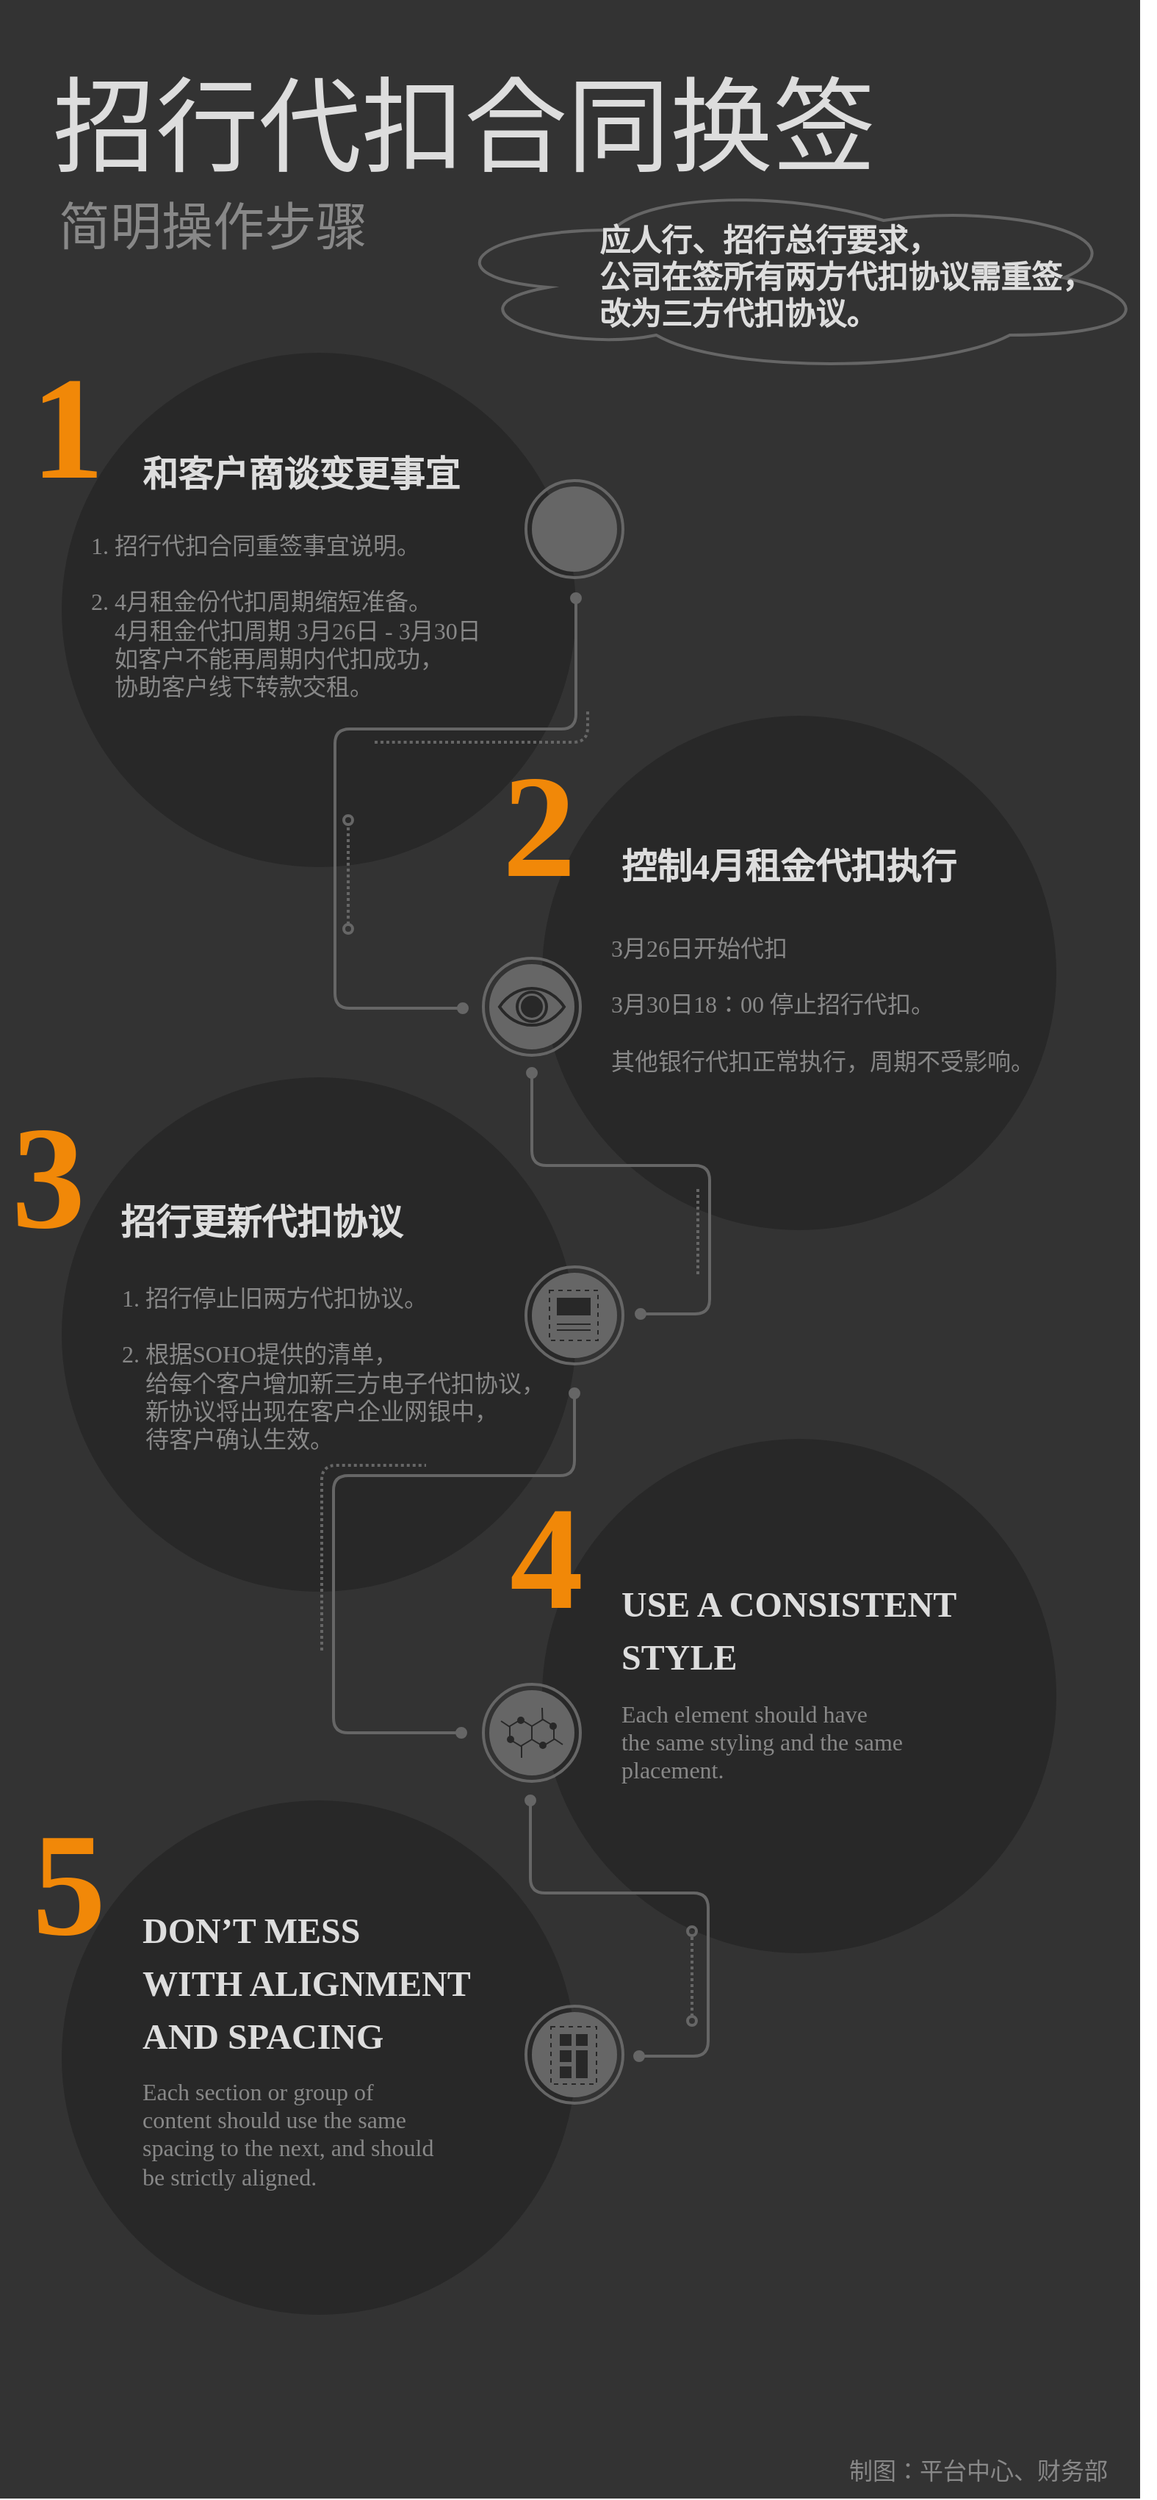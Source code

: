 <mxfile version="14.4.7" type="github">
  <diagram id="6a731a19-8d31-9384-78a2-239565b7b9f0" name="Page-1">
    <mxGraphModel dx="595" dy="791" grid="1" gridSize="10" guides="1" tooltips="1" connect="1" arrows="1" fold="1" page="1" pageScale="1" pageWidth="827" pageHeight="1169" background="#ffffff" math="0" shadow="0">
      <root>
        <mxCell id="0" />
        <mxCell id="1" parent="0" />
        <mxCell id="979" value="" style="whiteSpace=wrap;html=1;strokeColor=none;fillColor=#333333;fontFamily=Verdana;fontSize=24;fontColor=#FFFFFF;align=center;" parent="1" vertex="1">
          <mxGeometry x="854" y="31" width="776" height="1700" as="geometry" />
        </mxCell>
        <mxCell id="980" value="" style="ellipse;whiteSpace=wrap;html=1;fontFamily=Verdana;fontSize=16;fontColor=#DDDDDD;strokeColor=none;fillColor=#282828;" parent="1" vertex="1">
          <mxGeometry x="896" y="271" width="350" height="350" as="geometry" />
        </mxCell>
        <mxCell id="981" value="" style="ellipse;whiteSpace=wrap;html=1;fontFamily=Verdana;fontSize=16;fontColor=#DDDDDD;strokeColor=none;fillColor=#282828;" parent="1" vertex="1">
          <mxGeometry x="896" y="764" width="350" height="350" as="geometry" />
        </mxCell>
        <mxCell id="982" value="" style="ellipse;whiteSpace=wrap;html=1;fontFamily=Verdana;fontSize=16;fontColor=#DDDDDD;strokeColor=none;fillColor=#282828;" parent="1" vertex="1">
          <mxGeometry x="896" y="1256" width="350" height="350" as="geometry" />
        </mxCell>
        <mxCell id="983" value="" style="ellipse;whiteSpace=wrap;html=1;fontFamily=Verdana;fontSize=16;fontColor=#DDDDDD;strokeColor=none;fillColor=#282828;" parent="1" vertex="1">
          <mxGeometry x="1223" y="1010" width="350" height="350" as="geometry" />
        </mxCell>
        <mxCell id="984" value="" style="ellipse;whiteSpace=wrap;html=1;fontFamily=Verdana;fontSize=16;fontColor=#DDDDDD;strokeColor=none;fillColor=#282828;" parent="1" vertex="1">
          <mxGeometry x="1223" y="518" width="350" height="350" as="geometry" />
        </mxCell>
        <mxCell id="987" value="2" style="text;html=1;resizable=0;points=[];autosize=1;align=left;verticalAlign=top;spacingTop=-4;fontSize=100;fontFamily=Verdana;fontColor=#F18808;fontStyle=1" parent="1" vertex="1">
          <mxGeometry x="1194" y="531" width="74" height="120" as="geometry" />
        </mxCell>
        <mxCell id="989" value="4" style="text;html=1;resizable=0;points=[];autosize=1;align=left;verticalAlign=top;spacingTop=-4;fontSize=100;fontFamily=Verdana;fontColor=#F18808;fontStyle=1" parent="1" vertex="1">
          <mxGeometry x="1199" y="1029" width="74" height="120" as="geometry" />
        </mxCell>
        <mxCell id="990" value="5" style="text;html=1;resizable=0;points=[];autosize=1;align=left;verticalAlign=top;spacingTop=-4;fontSize=100;fontFamily=Verdana;fontColor=#F18808;fontStyle=1" parent="1" vertex="1">
          <mxGeometry x="874" y="1251" width="74" height="120" as="geometry" />
        </mxCell>
        <mxCell id="991" value="&lt;div&gt;1. 招行代扣合同重签事宜说明。&lt;/div&gt;&lt;div&gt;&lt;br&gt;&lt;/div&gt;&lt;div&gt;2. 4月租金份代扣周期缩短准备。&lt;br&gt;&amp;nbsp;&amp;nbsp;&amp;nbsp; 4月租金代扣周期 3月26日 - 3月30日&lt;/div&gt;&lt;div&gt;&amp;nbsp;&amp;nbsp;&amp;nbsp; 如客户不能再周期内代扣成功，&lt;/div&gt;&lt;div&gt;&amp;nbsp;&amp;nbsp;&amp;nbsp; 协助客户线下转款交租。&lt;br&gt;&lt;/div&gt;" style="text;resizable=0;points=[];autosize=1;align=left;verticalAlign=top;spacingTop=-4;fontSize=16;fontFamily=Verdana;fontColor=#888888;html=1;" parent="1" vertex="1">
          <mxGeometry x="913.5" y="390" width="310" height="120" as="geometry" />
        </mxCell>
        <mxCell id="992" value="招行代扣合同换签" style="whiteSpace=wrap;html=1;strokeColor=none;fillColor=none;fontFamily=Verdana;fontSize=70;fontColor=#dddddd;align=left;" parent="1" vertex="1">
          <mxGeometry x="888" y="79" width="700" height="78" as="geometry" />
        </mxCell>
        <mxCell id="993" value="简明操作步骤" style="text;html=1;resizable=0;points=[];autosize=1;align=left;verticalAlign=top;spacingTop=-4;fontSize=35;fontFamily=Verdana;fontColor=#888888;" parent="1" vertex="1">
          <mxGeometry x="892" y="163" width="230" height="40" as="geometry" />
        </mxCell>
        <mxCell id="994" value="控制4月租金代扣执行" style="text;html=1;resizable=0;points=[];autosize=1;align=left;verticalAlign=top;spacingTop=-4;fontSize=24;fontFamily=Verdana;fontColor=#DDDDDD;fontStyle=1" parent="1" vertex="1">
          <mxGeometry x="1275" y="604" width="250" height="30" as="geometry" />
        </mxCell>
        <mxCell id="996" value="&lt;div style=&quot;line-height: 150%&quot;&gt;USE A CONSISTENT&amp;nbsp;&lt;br&gt;&lt;span&gt;STYLE&lt;/span&gt;&lt;/div&gt;" style="text;html=1;resizable=0;points=[];autosize=1;align=left;verticalAlign=top;spacingTop=-4;fontSize=24;fontFamily=Verdana;fontColor=#DDDDDD;fontStyle=1" parent="1" vertex="1">
          <mxGeometry x="1275" y="1102" width="270" height="70" as="geometry" />
        </mxCell>
        <mxCell id="997" value="&lt;div style=&quot;line-height: 150%&quot;&gt;DON’T MESS&amp;nbsp;&lt;br&gt;&lt;span&gt;WITH ALIGNMENT&amp;nbsp;&lt;br&gt;&lt;/span&gt;&lt;span&gt;AND SPACING&lt;/span&gt;&lt;/div&gt;" style="text;html=1;resizable=0;points=[];autosize=1;align=left;verticalAlign=top;spacingTop=-4;fontSize=24;fontFamily=Verdana;fontColor=#DDDDDD;fontStyle=1" parent="1" vertex="1">
          <mxGeometry x="949.0" y="1324" width="240" height="110" as="geometry" />
        </mxCell>
        <mxCell id="999" value="&lt;div&gt;3月26日开始代扣&lt;/div&gt;&lt;div&gt;&lt;br&gt;&lt;/div&gt;&lt;div&gt;3月30日18：00 停止&lt;span&gt;招行代扣。&lt;/span&gt;&lt;/div&gt;&lt;div&gt;&lt;span&gt;&lt;br&gt;&lt;/span&gt;&lt;/div&gt;&lt;div&gt;&lt;span&gt;其他银行代扣正常执行，周期不受影响。&lt;/span&gt;&lt;/div&gt;" style="text;html=1;resizable=0;points=[];autosize=1;align=left;verticalAlign=top;spacingTop=-4;fontSize=16;fontColor=#888888;fontFamily=Verdana;" parent="1" vertex="1">
          <mxGeometry x="1268" y="663.5" width="300" height="100" as="geometry" />
        </mxCell>
        <mxCell id="1002" value="&lt;div&gt;1. 招行停止旧两方代扣协议。&lt;/div&gt;&lt;div&gt;&lt;br&gt;&lt;/div&gt;&lt;div&gt;2. 根据SOHO提供的清单，&lt;/div&gt;&lt;div&gt;&amp;nbsp;&amp;nbsp;&amp;nbsp; 给每个客户增加新三方电子代扣协议，&lt;/div&gt;&lt;div&gt;&amp;nbsp;&amp;nbsp;&amp;nbsp; 新协议将出现在客户企业网银中，&lt;/div&gt;&lt;div&gt;&amp;nbsp;&amp;nbsp;&amp;nbsp; 待客户确认生效。&lt;br&gt;&lt;/div&gt;" style="text;html=1;resizable=0;points=[];autosize=1;align=left;verticalAlign=top;spacingTop=-4;fontSize=16;fontColor=#888888;fontFamily=Verdana;" parent="1" vertex="1">
          <mxGeometry x="935" y="902" width="310" height="120" as="geometry" />
        </mxCell>
        <mxCell id="1003" value="Each element should have&lt;br&gt;the same styling and the same&lt;br&gt;placement.&lt;br&gt;" style="text;html=1;resizable=0;points=[];autosize=1;align=left;verticalAlign=top;spacingTop=-4;fontSize=16;fontColor=#888888;fontFamily=Verdana;" parent="1" vertex="1">
          <mxGeometry x="1275" y="1185" width="260" height="60" as="geometry" />
        </mxCell>
        <mxCell id="1004" value="Each section or group of&lt;br&gt;content should use the same&lt;br&gt;spacing to the next, and should&lt;br&gt;be strictly aligned." style="text;html=1;resizable=0;points=[];autosize=1;align=left;verticalAlign=top;spacingTop=-4;fontSize=16;fontColor=#888888;fontFamily=Verdana;" parent="1" vertex="1">
          <mxGeometry x="949" y="1442" width="265" height="73" as="geometry" />
        </mxCell>
        <mxCell id="1006" value="制图：平台中心、财务部" style="text;html=1;resizable=0;points=[];autosize=1;align=left;verticalAlign=top;spacingTop=-4;fontSize=16;fontColor=#888888;fontFamily=Verdana;" parent="1" vertex="1">
          <mxGeometry x="1430" y="1700.0" width="190" height="20" as="geometry" />
        </mxCell>
        <mxCell id="1007" value="" style="endArrow=oval;html=1;strokeColor=#666666;fontFamily=Verdana;fontSize=16;fontColor=#DDDDDD;endFill=1;rounded=1;endSize=6;startArrow=oval;startFill=1;strokeWidth=2;movable=1;resizable=1;rotatable=1;deletable=1;editable=1;connectable=1;" parent="1" edge="1">
          <mxGeometry width="50" height="50" relative="1" as="geometry">
            <mxPoint x="1169" y="717" as="sourcePoint" />
            <mxPoint x="1246" y="438" as="targetPoint" />
            <Array as="points">
              <mxPoint x="1082" y="717" />
              <mxPoint x="1082" y="527" />
              <mxPoint x="1246" y="527" />
            </Array>
          </mxGeometry>
        </mxCell>
        <mxCell id="1008" value="" style="endArrow=oval;html=1;strokeColor=#666666;fontFamily=Verdana;fontSize=16;fontColor=#DDDDDD;endFill=0;rounded=1;endSize=6;startArrow=oval;startFill=0;dashed=1;strokeWidth=2;dashPattern=1 1;" parent="1" edge="1">
          <mxGeometry x="1092" y="448" width="50" height="50" as="geometry">
            <mxPoint x="1091" y="663" as="sourcePoint" />
            <mxPoint x="1091" y="589" as="targetPoint" />
          </mxGeometry>
        </mxCell>
        <mxCell id="1009" value="" style="endArrow=none;html=1;strokeColor=#666666;fontFamily=Verdana;fontSize=16;fontColor=#DDDDDD;endFill=0;rounded=1;endSize=6;startArrow=none;startFill=0;strokeWidth=2;dashed=1;dashPattern=1 1;" parent="1" edge="1">
          <mxGeometry x="1059" y="444" width="50" height="50" as="geometry">
            <mxPoint x="1109" y="536" as="sourcePoint" />
            <mxPoint x="1254" y="514" as="targetPoint" />
            <Array as="points">
              <mxPoint x="1127" y="536" />
              <mxPoint x="1174" y="536" />
              <mxPoint x="1254" y="536" />
            </Array>
          </mxGeometry>
        </mxCell>
        <mxCell id="1010" value="" style="endArrow=oval;html=1;strokeColor=#666666;fontFamily=Verdana;fontSize=16;fontColor=#DDDDDD;endFill=1;rounded=1;endSize=6;startArrow=oval;startFill=1;strokeWidth=2;movable=1;resizable=1;rotatable=1;deletable=1;editable=1;connectable=1;" parent="1" edge="1">
          <mxGeometry x="1052" y="761" width="50" height="50" as="geometry">
            <mxPoint x="1290" y="925" as="sourcePoint" />
            <mxPoint x="1216" y="761" as="targetPoint" />
            <Array as="points">
              <mxPoint x="1337" y="925" />
              <mxPoint x="1337" y="824" />
              <mxPoint x="1216" y="824" />
            </Array>
          </mxGeometry>
        </mxCell>
        <mxCell id="1011" value="" style="endArrow=none;html=1;strokeColor=#666666;fontFamily=Verdana;fontSize=16;fontColor=#DDDDDD;endFill=0;rounded=1;endSize=6;startArrow=none;startFill=0;strokeWidth=2;dashed=1;dashPattern=1 1;" parent="1" edge="1">
          <mxGeometry x="1066" y="444" width="50" height="50" as="geometry">
            <mxPoint x="1329" y="898" as="sourcePoint" />
            <mxPoint x="1329" y="839" as="targetPoint" />
          </mxGeometry>
        </mxCell>
        <mxCell id="1012" value="" style="endArrow=none;html=1;strokeColor=#666666;fontFamily=Verdana;fontSize=16;fontColor=#DDDDDD;endFill=0;rounded=1;endSize=6;startArrow=none;startFill=0;strokeWidth=2;dashed=1;dashPattern=1 1;" parent="1" edge="1">
          <mxGeometry x="906" y="1004" width="50" height="50" as="geometry">
            <mxPoint x="1073" y="1154" as="sourcePoint" />
            <mxPoint x="1144" y="1028" as="targetPoint" />
            <Array as="points">
              <mxPoint x="1073" y="1028" />
            </Array>
          </mxGeometry>
        </mxCell>
        <mxCell id="1013" value="" style="endArrow=oval;html=1;strokeColor=#666666;fontFamily=Verdana;fontSize=16;fontColor=#DDDDDD;endFill=1;rounded=1;endSize=6;startArrow=oval;startFill=1;strokeWidth=2;movable=1;resizable=1;rotatable=1;deletable=1;editable=1;connectable=1;" parent="1" edge="1">
          <mxGeometry width="50" height="50" relative="1" as="geometry">
            <mxPoint x="1168" y="1210" as="sourcePoint" />
            <mxPoint x="1245" y="979" as="targetPoint" />
            <Array as="points">
              <mxPoint x="1081" y="1210" />
              <mxPoint x="1081" y="1035" />
              <mxPoint x="1245" y="1035" />
            </Array>
          </mxGeometry>
        </mxCell>
        <mxCell id="1014" value="" style="endArrow=oval;html=1;strokeColor=#666666;fontFamily=Verdana;fontSize=16;fontColor=#DDDDDD;endFill=1;rounded=1;endSize=6;startArrow=oval;startFill=1;strokeWidth=2;movable=1;resizable=1;rotatable=1;deletable=1;editable=1;connectable=1;" parent="1" edge="1">
          <mxGeometry x="1051" y="1256" width="50" height="50" as="geometry">
            <mxPoint x="1289" y="1430" as="sourcePoint" />
            <mxPoint x="1215" y="1256" as="targetPoint" />
            <Array as="points">
              <mxPoint x="1336" y="1430" />
              <mxPoint x="1336" y="1319" />
              <mxPoint x="1215" y="1319" />
            </Array>
          </mxGeometry>
        </mxCell>
        <mxCell id="1015" value="" style="endArrow=oval;html=1;strokeColor=#666666;fontFamily=Verdana;fontSize=16;fontColor=#DDDDDD;endFill=0;rounded=1;endSize=6;startArrow=oval;startFill=0;dashed=1;strokeWidth=2;dashPattern=1 1;" parent="1" edge="1">
          <mxGeometry x="1326" y="1204" width="50" height="50" as="geometry">
            <mxPoint x="1325" y="1406" as="sourcePoint" />
            <mxPoint x="1325" y="1345" as="targetPoint" />
          </mxGeometry>
        </mxCell>
        <mxCell id="1016" value="" style="group" parent="1" vertex="1" connectable="0">
          <mxGeometry x="1212" y="358" width="66" height="66" as="geometry" />
        </mxCell>
        <mxCell id="1017" value="" style="ellipse;whiteSpace=wrap;html=1;fillColor=none;fontFamily=Verdana;fontSize=16;fontColor=#DDDDDD;strokeColor=#666666;strokeWidth=2;" parent="1016" vertex="1">
          <mxGeometry width="66" height="66" as="geometry" />
        </mxCell>
        <mxCell id="1018" value="" style="ellipse;whiteSpace=wrap;html=1;fillColor=#666666;fontFamily=Verdana;fontSize=16;fontColor=#DDDDDD;strokeColor=none;" parent="1016" vertex="1">
          <mxGeometry x="4" y="4" width="58" height="58" as="geometry" />
        </mxCell>
        <mxCell id="1019" value="" style="group" parent="1" vertex="1" connectable="0">
          <mxGeometry x="1183" y="683" width="66" height="66" as="geometry" />
        </mxCell>
        <mxCell id="1020" value="" style="ellipse;whiteSpace=wrap;html=1;fillColor=none;fontFamily=Verdana;fontSize=16;fontColor=#DDDDDD;strokeColor=#666666;strokeWidth=2;" parent="1019" vertex="1">
          <mxGeometry width="66" height="66" as="geometry" />
        </mxCell>
        <mxCell id="1021" value="" style="ellipse;whiteSpace=wrap;html=1;fillColor=#666666;fontFamily=Verdana;fontSize=16;fontColor=#DDDDDD;strokeColor=none;" parent="1019" vertex="1">
          <mxGeometry x="4" y="4" width="58" height="58" as="geometry" />
        </mxCell>
        <mxCell id="1022" value="" style="group" parent="1" vertex="1" connectable="0">
          <mxGeometry x="1212" y="893" width="66" height="66" as="geometry" />
        </mxCell>
        <mxCell id="1023" value="" style="ellipse;whiteSpace=wrap;html=1;fillColor=none;fontFamily=Verdana;fontSize=16;fontColor=#DDDDDD;strokeColor=#666666;strokeWidth=2;" parent="1022" vertex="1">
          <mxGeometry width="66" height="66" as="geometry" />
        </mxCell>
        <mxCell id="1024" value="" style="ellipse;whiteSpace=wrap;html=1;fillColor=#666666;fontFamily=Verdana;fontSize=16;fontColor=#DDDDDD;strokeColor=none;" parent="1022" vertex="1">
          <mxGeometry x="4" y="4" width="58" height="58" as="geometry" />
        </mxCell>
        <mxCell id="1025" value="" style="group" parent="1" vertex="1" connectable="0">
          <mxGeometry x="1183" y="1177" width="66" height="66" as="geometry" />
        </mxCell>
        <mxCell id="1026" value="" style="ellipse;whiteSpace=wrap;html=1;fillColor=none;fontFamily=Verdana;fontSize=16;fontColor=#DDDDDD;strokeColor=#666666;strokeWidth=2;" parent="1025" vertex="1">
          <mxGeometry width="66" height="66" as="geometry" />
        </mxCell>
        <mxCell id="1027" value="" style="ellipse;whiteSpace=wrap;html=1;fillColor=#666666;fontFamily=Verdana;fontSize=16;fontColor=#DDDDDD;strokeColor=none;" parent="1025" vertex="1">
          <mxGeometry x="4" y="4" width="58" height="58" as="geometry" />
        </mxCell>
        <mxCell id="1028" value="" style="group" parent="1" vertex="1" connectable="0">
          <mxGeometry x="1212" y="1396" width="66" height="66" as="geometry" />
        </mxCell>
        <mxCell id="1029" value="" style="ellipse;whiteSpace=wrap;html=1;fillColor=none;fontFamily=Verdana;fontSize=16;fontColor=#DDDDDD;strokeColor=#666666;strokeWidth=2;" parent="1028" vertex="1">
          <mxGeometry width="66" height="66" as="geometry" />
        </mxCell>
        <mxCell id="1030" value="" style="ellipse;whiteSpace=wrap;html=1;fillColor=#666666;fontFamily=Verdana;fontSize=16;fontColor=#DDDDDD;strokeColor=none;" parent="1028" vertex="1">
          <mxGeometry x="4" y="4" width="58" height="58" as="geometry" />
        </mxCell>
        <mxCell id="1031" value="" style="whiteSpace=wrap;html=1;strokeColor=#282828;strokeWidth=1;fillColor=none;fontFamily=Verdana;fontSize=16;fontColor=#DDDDDD;dashed=1;" parent="1" vertex="1">
          <mxGeometry x="1228" y="909" width="33" height="34" as="geometry" />
        </mxCell>
        <mxCell id="1032" value="" style="endArrow=none;html=1;strokeColor=#282828;strokeWidth=1;fontFamily=Verdana;fontSize=16;fontColor=#DDDDDD;endFill=0;entryX=0.848;entryY=0.824;entryPerimeter=0;" parent="1" edge="1">
          <mxGeometry width="50" height="50" relative="1" as="geometry">
            <mxPoint x="1233" y="936" as="sourcePoint" />
            <mxPoint x="1256" y="936.011" as="targetPoint" />
          </mxGeometry>
        </mxCell>
        <mxCell id="1033" value="" style="endArrow=none;html=1;strokeColor=#282828;strokeWidth=1;fontFamily=Verdana;fontSize=16;fontColor=#DDDDDD;endFill=0;entryX=0.848;entryY=0.824;entryPerimeter=0;" parent="1" edge="1">
          <mxGeometry width="50" height="50" relative="1" as="geometry">
            <mxPoint x="1233" y="932" as="sourcePoint" />
            <mxPoint x="1256" y="932.011" as="targetPoint" />
          </mxGeometry>
        </mxCell>
        <mxCell id="1034" value="" style="whiteSpace=wrap;html=1;dashed=1;strokeColor=none;strokeWidth=1;fillColor=#282828;fontFamily=Verdana;fontSize=16;fontColor=#DDDDDD;" parent="1" vertex="1">
          <mxGeometry x="1233" y="914" width="23" height="12" as="geometry" />
        </mxCell>
        <mxCell id="1035" value="" style="whiteSpace=wrap;html=1;strokeColor=#282828;strokeWidth=1;fillColor=none;fontFamily=Verdana;fontSize=16;fontColor=#DDDDDD;dashed=1;" parent="1" vertex="1">
          <mxGeometry x="1229" y="1410" width="31" height="39" as="geometry" />
        </mxCell>
        <mxCell id="1036" value="" style="whiteSpace=wrap;html=1;dashed=1;strokeColor=none;strokeWidth=1;fillColor=#282828;fontFamily=Verdana;fontSize=16;fontColor=#DDDDDD;" parent="1" vertex="1">
          <mxGeometry x="1235" y="1415" width="8" height="8" as="geometry" />
        </mxCell>
        <mxCell id="1037" value="" style="whiteSpace=wrap;html=1;dashed=1;strokeColor=none;strokeWidth=1;fillColor=#282828;fontFamily=Verdana;fontSize=16;fontColor=#DDDDDD;" parent="1" vertex="1">
          <mxGeometry x="1246" y="1415" width="8" height="8" as="geometry" />
        </mxCell>
        <mxCell id="1038" value="" style="whiteSpace=wrap;html=1;dashed=1;strokeColor=none;strokeWidth=1;fillColor=#282828;fontFamily=Verdana;fontSize=16;fontColor=#DDDDDD;" parent="1" vertex="1">
          <mxGeometry x="1235" y="1426" width="8" height="8" as="geometry" />
        </mxCell>
        <mxCell id="1039" value="" style="whiteSpace=wrap;html=1;dashed=1;strokeColor=none;strokeWidth=1;fillColor=#282828;fontFamily=Verdana;fontSize=16;fontColor=#DDDDDD;" parent="1" vertex="1">
          <mxGeometry x="1235" y="1437" width="8" height="8" as="geometry" />
        </mxCell>
        <mxCell id="1040" value="" style="whiteSpace=wrap;html=1;dashed=1;strokeColor=none;strokeWidth=1;fillColor=#282828;fontFamily=Verdana;fontSize=16;fontColor=#DDDDDD;" parent="1" vertex="1">
          <mxGeometry x="1246" y="1426" width="8" height="19" as="geometry" />
        </mxCell>
        <mxCell id="1041" value="" style="html=1;verticalLabelPosition=bottom;labelBackgroundColor=#ffffff;verticalAlign=top;strokeWidth=2;strokeColor=#282828;fillColor=none;shadow=0;dashed=0;shape=mxgraph.ios7.icons.eye;fontFamily=Verdana;fontSize=16;fontColor=#DDDDDD;" parent="1" vertex="1">
          <mxGeometry x="1194" y="703.5" width="44" height="25" as="geometry" />
        </mxCell>
        <mxCell id="1042" value="" style="ellipse;whiteSpace=wrap;html=1;dashed=1;strokeColor=none;strokeWidth=1;fillColor=#282828;fontFamily=Verdana;fontSize=16;fontColor=#DDDDDD;" parent="1" vertex="1">
          <mxGeometry x="1205" y="705" width="22" height="22" as="geometry" />
        </mxCell>
        <mxCell id="1043" value="" style="ellipse;whiteSpace=wrap;html=1;dashed=1;strokeColor=none;strokeWidth=1;fillColor=#666666;fontFamily=Verdana;fontSize=16;fontColor=#DDDDDD;" parent="1" vertex="1">
          <mxGeometry x="1207" y="707" width="18" height="18" as="geometry" />
        </mxCell>
        <mxCell id="1044" value="" style="ellipse;whiteSpace=wrap;html=1;dashed=1;strokeColor=none;strokeWidth=1;fillColor=#282828;fontFamily=Verdana;fontSize=16;fontColor=#DDDDDD;" parent="1" vertex="1">
          <mxGeometry x="1208.5" y="708.5" width="15" height="15" as="geometry" />
        </mxCell>
        <mxCell id="1050" value="" style="ellipse;whiteSpace=wrap;html=1;dashed=1;strokeColor=none;strokeWidth=1;fillColor=#282828;fontFamily=Verdana;fontSize=16;fontColor=#DDDDDD;" parent="1" vertex="1">
          <mxGeometry x="1206" y="1199" width="5" height="5" as="geometry" />
        </mxCell>
        <mxCell id="1051" value="" style="ellipse;whiteSpace=wrap;html=1;dashed=1;strokeColor=none;strokeWidth=1;fillColor=#282828;fontFamily=Verdana;fontSize=16;fontColor=#DDDDDD;" parent="1" vertex="1">
          <mxGeometry x="1228" y="1203" width="5" height="5" as="geometry" />
        </mxCell>
        <mxCell id="1052" value="" style="ellipse;whiteSpace=wrap;html=1;dashed=1;strokeColor=none;strokeWidth=1;fillColor=#282828;fontFamily=Verdana;fontSize=16;fontColor=#DDDDDD;" parent="1" vertex="1">
          <mxGeometry x="1221" y="1216" width="5" height="5" as="geometry" />
        </mxCell>
        <mxCell id="1053" value="" style="ellipse;whiteSpace=wrap;html=1;dashed=1;strokeColor=none;strokeWidth=1;fillColor=#282828;fontFamily=Verdana;fontSize=16;fontColor=#DDDDDD;" parent="1" vertex="1">
          <mxGeometry x="1199" y="1212" width="5" height="5" as="geometry" />
        </mxCell>
        <mxCell id="1054" value="" style="shape=hexagon;perimeter=hexagonPerimeter;whiteSpace=wrap;html=1;strokeColor=#282828;strokeWidth=1;fillColor=none;fontFamily=Verdana;fontSize=16;fontColor=#DDDDDD;direction=south;" parent="1" vertex="1">
          <mxGeometry x="1201" y="1201" width="15" height="18" as="geometry" />
        </mxCell>
        <mxCell id="1055" value="" style="shape=hexagon;perimeter=hexagonPerimeter;whiteSpace=wrap;html=1;strokeColor=#282828;strokeWidth=1;fillColor=none;fontFamily=Verdana;fontSize=16;fontColor=#DDDDDD;direction=south;" parent="1" vertex="1">
          <mxGeometry x="1216" y="1201" width="15" height="18" as="geometry" />
        </mxCell>
        <mxCell id="1056" value="" style="endArrow=none;html=1;strokeColor=#282828;strokeWidth=1;fontFamily=Verdana;fontSize=16;fontColor=#DDDDDD;endFill=0;" parent="1" edge="1">
          <mxGeometry width="50" height="50" relative="1" as="geometry">
            <mxPoint x="1223" y="1193" as="sourcePoint" />
            <mxPoint x="1223.24" y="1201.158" as="targetPoint" />
          </mxGeometry>
        </mxCell>
        <mxCell id="1057" value="" style="endArrow=none;html=1;strokeColor=#282828;strokeWidth=1;fontFamily=Verdana;fontSize=16;fontColor=#DDDDDD;endFill=0;" parent="1" edge="1">
          <mxGeometry width="50" height="50" relative="1" as="geometry">
            <mxPoint x="1209" y="1219" as="sourcePoint" />
            <mxPoint x="1209" y="1227" as="targetPoint" />
          </mxGeometry>
        </mxCell>
        <mxCell id="1058" value="" style="endArrow=none;html=1;strokeColor=#282828;strokeWidth=1;fontFamily=Verdana;fontSize=16;fontColor=#DDDDDD;endFill=0;" parent="1" edge="1">
          <mxGeometry width="50" height="50" relative="1" as="geometry">
            <mxPoint x="1231" y="1214" as="sourcePoint" />
            <mxPoint x="1237" y="1218" as="targetPoint" />
          </mxGeometry>
        </mxCell>
        <mxCell id="1059" value="" style="endArrow=none;html=1;strokeColor=#282828;strokeWidth=1;fontFamily=Verdana;fontSize=16;fontColor=#DDDDDD;endFill=0;" parent="1" edge="1">
          <mxGeometry width="50" height="50" relative="1" as="geometry">
            <mxPoint x="1195" y="1202" as="sourcePoint" />
            <mxPoint x="1201" y="1206" as="targetPoint" />
          </mxGeometry>
        </mxCell>
        <mxCell id="eXOyk2cNZpi0nnTmKh9i-1062" value="" style="ellipse;shape=cloud;whiteSpace=wrap;html=1;fillColor=none;fontFamily=Verdana;fontSize=16;fontColor=#DDDDDD;strokeColor=#666666;strokeWidth=2;" vertex="1" parent="1">
          <mxGeometry x="1148.5" y="155" width="491" height="130" as="geometry" />
        </mxCell>
        <mxCell id="eXOyk2cNZpi0nnTmKh9i-1063" value="&lt;div style=&quot;font-size: 21px;&quot;&gt;应人行、招行总行要求，&lt;/div&gt;&lt;div style=&quot;font-size: 21px;&quot;&gt;&lt;font style=&quot;font-size: 21px;&quot;&gt;公司在签所有两方代扣协议需重签，&lt;/font&gt;&lt;/div&gt;&lt;div style=&quot;font-size: 21px;&quot;&gt;&lt;font style=&quot;font-size: 21px;&quot;&gt;改为三方代扣协议。&lt;/font&gt;&lt;/div&gt;" style="text;html=1;resizable=0;points=[];autosize=1;align=left;verticalAlign=top;spacingTop=-4;fontSize=21;fontFamily=Verdana;fontColor=#DDDDDD;fontStyle=1" vertex="1" parent="1">
          <mxGeometry x="1260" y="179.5" width="350" height="80" as="geometry" />
        </mxCell>
        <mxCell id="eXOyk2cNZpi0nnTmKh9i-1065" value="" style="group" vertex="1" connectable="0" parent="1">
          <mxGeometry x="873" y="260" width="306" height="120" as="geometry" />
        </mxCell>
        <mxCell id="985" value="和客户商谈变更事宜" style="text;html=1;resizable=0;points=[];autosize=1;align=left;verticalAlign=top;spacingTop=-4;fontSize=24;fontFamily=Verdana;fontColor=#DDDDDD;fontStyle=1" parent="eXOyk2cNZpi0nnTmKh9i-1065" vertex="1">
          <mxGeometry x="76.0" y="77" width="230" height="30" as="geometry" />
        </mxCell>
        <mxCell id="986" value="1&amp;nbsp;" style="text;html=1;resizable=0;points=[];autosize=1;align=left;verticalAlign=top;spacingTop=-4;fontSize=100;fontFamily=Verdana;fontColor=#F18808;fontStyle=1" parent="eXOyk2cNZpi0nnTmKh9i-1065" vertex="1">
          <mxGeometry width="110" height="120" as="geometry" />
        </mxCell>
        <mxCell id="eXOyk2cNZpi0nnTmKh9i-1066" value="" style="group" vertex="1" connectable="0" parent="1">
          <mxGeometry x="860" y="770" width="404" height="120" as="geometry" />
        </mxCell>
        <mxCell id="988" value="3" style="text;html=1;resizable=0;points=[];autosize=1;align=left;verticalAlign=top;spacingTop=-4;fontSize=100;fontFamily=Verdana;fontColor=#F18808;fontStyle=1" parent="eXOyk2cNZpi0nnTmKh9i-1066" vertex="1">
          <mxGeometry width="74" height="120" as="geometry" />
        </mxCell>
        <mxCell id="995" value="招行更新代扣协议" style="text;html=1;resizable=0;points=[];autosize=1;align=left;verticalAlign=top;spacingTop=-4;fontSize=24;fontFamily=Verdana;fontColor=#DDDDDD;fontStyle=1" parent="eXOyk2cNZpi0nnTmKh9i-1066" vertex="1">
          <mxGeometry x="74.0" y="76" width="210" height="30" as="geometry" />
        </mxCell>
      </root>
    </mxGraphModel>
  </diagram>
</mxfile>
